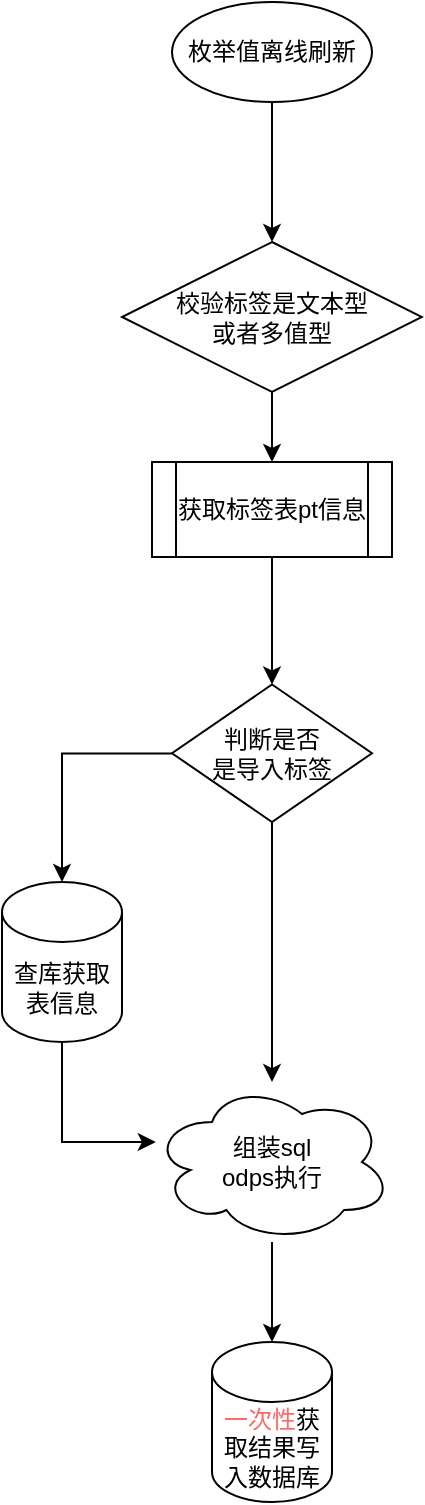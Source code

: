 <mxfile version="28.0.9">
  <diagram name="第 1 页" id="RXKUHt1OKdbmUNWrcjzv">
    <mxGraphModel dx="1018" dy="655" grid="1" gridSize="10" guides="1" tooltips="1" connect="1" arrows="1" fold="1" page="1" pageScale="1" pageWidth="827" pageHeight="1169" math="0" shadow="0">
      <root>
        <mxCell id="0" />
        <mxCell id="1" parent="0" />
        <mxCell id="xPCvh3ImaB9NITjSKOu3-3" value="" style="edgeStyle=orthogonalEdgeStyle;rounded=0;orthogonalLoop=1;jettySize=auto;html=1;" edge="1" parent="1" source="xPCvh3ImaB9NITjSKOu3-1" target="xPCvh3ImaB9NITjSKOu3-2">
          <mxGeometry relative="1" as="geometry" />
        </mxCell>
        <mxCell id="xPCvh3ImaB9NITjSKOu3-1" value="枚举值离线刷新" style="ellipse;whiteSpace=wrap;html=1;" vertex="1" parent="1">
          <mxGeometry x="100" y="50" width="100" height="50" as="geometry" />
        </mxCell>
        <mxCell id="xPCvh3ImaB9NITjSKOu3-5" value="" style="edgeStyle=orthogonalEdgeStyle;rounded=0;orthogonalLoop=1;jettySize=auto;html=1;" edge="1" parent="1" source="xPCvh3ImaB9NITjSKOu3-2" target="xPCvh3ImaB9NITjSKOu3-4">
          <mxGeometry relative="1" as="geometry" />
        </mxCell>
        <mxCell id="xPCvh3ImaB9NITjSKOu3-2" value="校验标签是文本型&lt;div&gt;或者多值型&lt;/div&gt;" style="rhombus;whiteSpace=wrap;html=1;" vertex="1" parent="1">
          <mxGeometry x="75" y="170" width="150" height="75" as="geometry" />
        </mxCell>
        <mxCell id="xPCvh3ImaB9NITjSKOu3-11" value="" style="edgeStyle=orthogonalEdgeStyle;rounded=0;orthogonalLoop=1;jettySize=auto;html=1;" edge="1" parent="1" source="xPCvh3ImaB9NITjSKOu3-4" target="xPCvh3ImaB9NITjSKOu3-10">
          <mxGeometry relative="1" as="geometry" />
        </mxCell>
        <mxCell id="xPCvh3ImaB9NITjSKOu3-4" value="获取标签表pt信息" style="shape=process;whiteSpace=wrap;html=1;backgroundOutline=1;" vertex="1" parent="1">
          <mxGeometry x="90" y="280" width="120" height="47.5" as="geometry" />
        </mxCell>
        <mxCell id="xPCvh3ImaB9NITjSKOu3-15" value="" style="edgeStyle=orthogonalEdgeStyle;rounded=0;orthogonalLoop=1;jettySize=auto;html=1;" edge="1" parent="1" source="xPCvh3ImaB9NITjSKOu3-10" target="xPCvh3ImaB9NITjSKOu3-14">
          <mxGeometry relative="1" as="geometry" />
        </mxCell>
        <mxCell id="xPCvh3ImaB9NITjSKOu3-10" value="判断是否&lt;div&gt;是导入标签&lt;/div&gt;" style="rhombus;whiteSpace=wrap;html=1;" vertex="1" parent="1">
          <mxGeometry x="100" y="391.25" width="100" height="68.75" as="geometry" />
        </mxCell>
        <mxCell id="xPCvh3ImaB9NITjSKOu3-16" style="edgeStyle=orthogonalEdgeStyle;rounded=0;orthogonalLoop=1;jettySize=auto;html=1;" edge="1" parent="1" source="xPCvh3ImaB9NITjSKOu3-12" target="xPCvh3ImaB9NITjSKOu3-14">
          <mxGeometry relative="1" as="geometry">
            <Array as="points">
              <mxPoint x="45" y="620" />
            </Array>
          </mxGeometry>
        </mxCell>
        <mxCell id="xPCvh3ImaB9NITjSKOu3-12" value="查库获取表信息" style="shape=cylinder3;whiteSpace=wrap;html=1;boundedLbl=1;backgroundOutline=1;size=15;" vertex="1" parent="1">
          <mxGeometry x="15" y="490" width="60" height="80" as="geometry" />
        </mxCell>
        <mxCell id="xPCvh3ImaB9NITjSKOu3-13" style="edgeStyle=orthogonalEdgeStyle;rounded=0;orthogonalLoop=1;jettySize=auto;html=1;entryX=0.5;entryY=0;entryDx=0;entryDy=0;entryPerimeter=0;" edge="1" parent="1" source="xPCvh3ImaB9NITjSKOu3-10" target="xPCvh3ImaB9NITjSKOu3-12">
          <mxGeometry relative="1" as="geometry" />
        </mxCell>
        <mxCell id="xPCvh3ImaB9NITjSKOu3-20" value="" style="edgeStyle=orthogonalEdgeStyle;rounded=0;orthogonalLoop=1;jettySize=auto;html=1;" edge="1" parent="1" source="xPCvh3ImaB9NITjSKOu3-14" target="xPCvh3ImaB9NITjSKOu3-19">
          <mxGeometry relative="1" as="geometry" />
        </mxCell>
        <mxCell id="xPCvh3ImaB9NITjSKOu3-14" value="组装sql&lt;br&gt;odps执行" style="ellipse;shape=cloud;whiteSpace=wrap;html=1;" vertex="1" parent="1">
          <mxGeometry x="90" y="590.005" width="120" height="80" as="geometry" />
        </mxCell>
        <mxCell id="xPCvh3ImaB9NITjSKOu3-19" value="&lt;font style=&quot;color: rgb(255, 102, 102);&quot;&gt;一次性&lt;/font&gt;获取结果写入数据库" style="shape=cylinder3;whiteSpace=wrap;html=1;boundedLbl=1;backgroundOutline=1;size=15;" vertex="1" parent="1">
          <mxGeometry x="120" y="720" width="60" height="80" as="geometry" />
        </mxCell>
      </root>
    </mxGraphModel>
  </diagram>
</mxfile>
